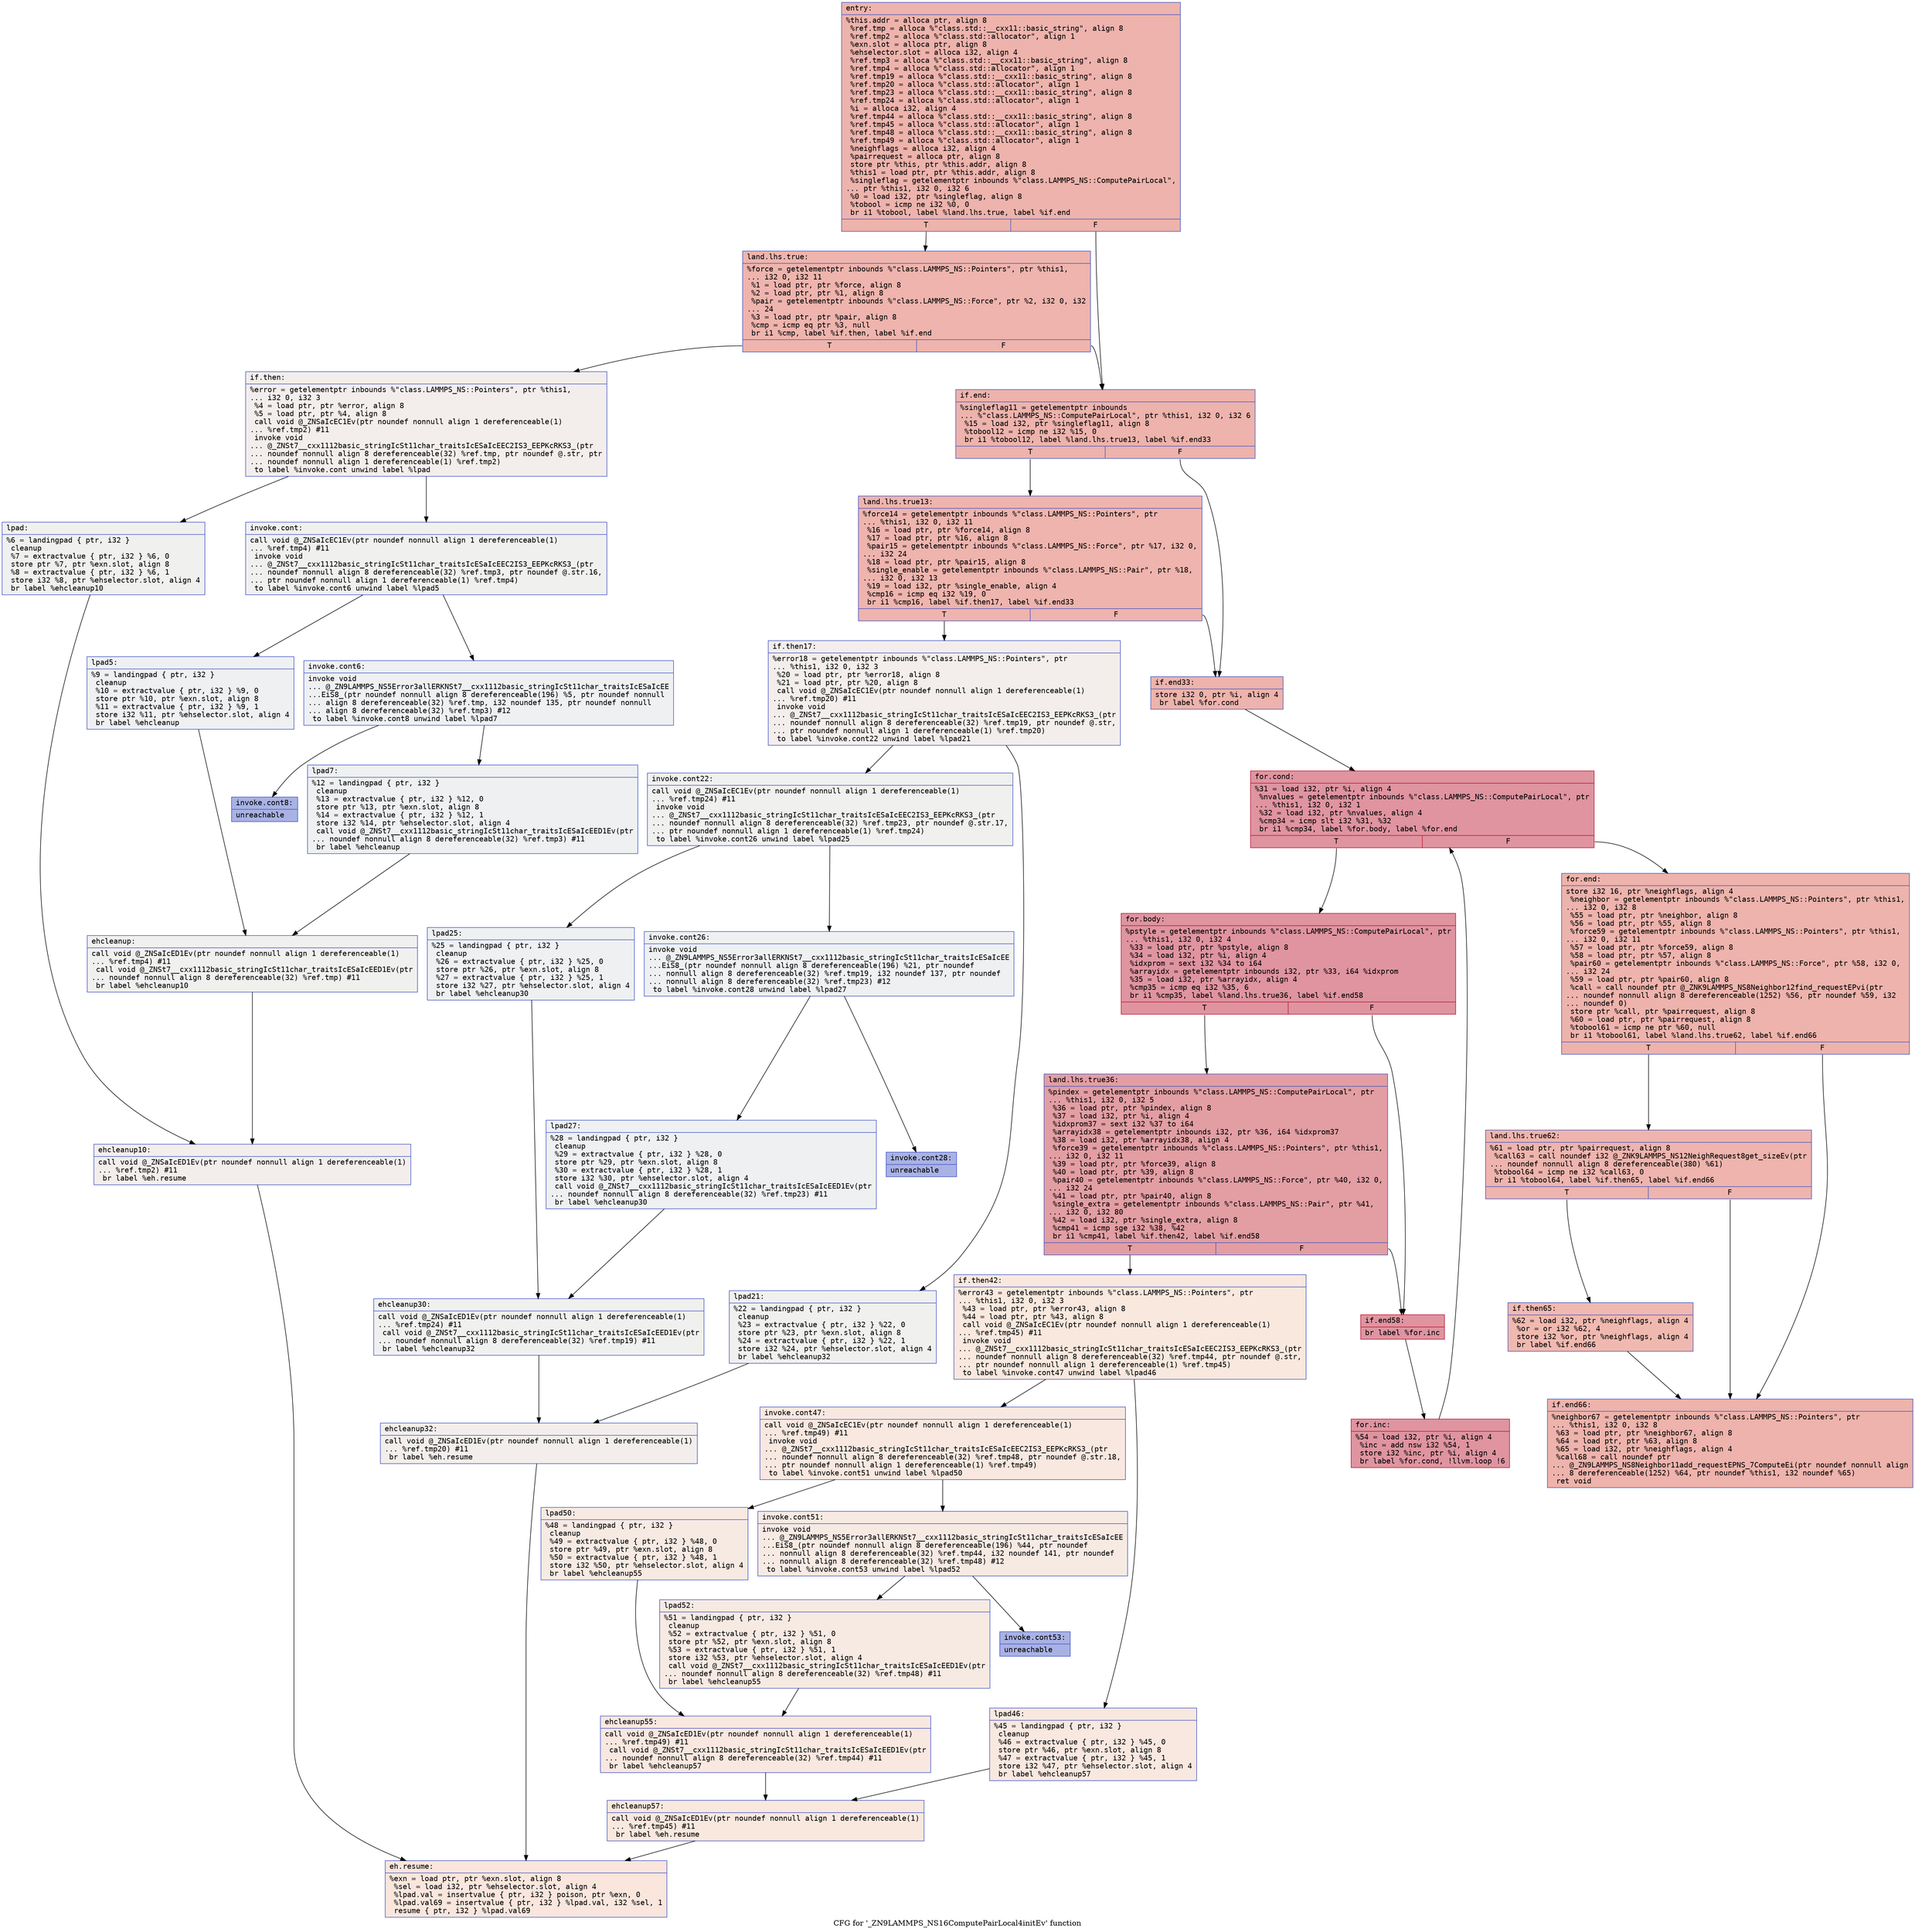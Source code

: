 digraph "CFG for '_ZN9LAMMPS_NS16ComputePairLocal4initEv' function" {
	label="CFG for '_ZN9LAMMPS_NS16ComputePairLocal4initEv' function";

	Node0x55f90783c960 [shape=record,color="#3d50c3ff", style=filled, fillcolor="#d6524470" fontname="Courier",label="{entry:\l|  %this.addr = alloca ptr, align 8\l  %ref.tmp = alloca %\"class.std::__cxx11::basic_string\", align 8\l  %ref.tmp2 = alloca %\"class.std::allocator\", align 1\l  %exn.slot = alloca ptr, align 8\l  %ehselector.slot = alloca i32, align 4\l  %ref.tmp3 = alloca %\"class.std::__cxx11::basic_string\", align 8\l  %ref.tmp4 = alloca %\"class.std::allocator\", align 1\l  %ref.tmp19 = alloca %\"class.std::__cxx11::basic_string\", align 8\l  %ref.tmp20 = alloca %\"class.std::allocator\", align 1\l  %ref.tmp23 = alloca %\"class.std::__cxx11::basic_string\", align 8\l  %ref.tmp24 = alloca %\"class.std::allocator\", align 1\l  %i = alloca i32, align 4\l  %ref.tmp44 = alloca %\"class.std::__cxx11::basic_string\", align 8\l  %ref.tmp45 = alloca %\"class.std::allocator\", align 1\l  %ref.tmp48 = alloca %\"class.std::__cxx11::basic_string\", align 8\l  %ref.tmp49 = alloca %\"class.std::allocator\", align 1\l  %neighflags = alloca i32, align 4\l  %pairrequest = alloca ptr, align 8\l  store ptr %this, ptr %this.addr, align 8\l  %this1 = load ptr, ptr %this.addr, align 8\l  %singleflag = getelementptr inbounds %\"class.LAMMPS_NS::ComputePairLocal\",\l... ptr %this1, i32 0, i32 6\l  %0 = load i32, ptr %singleflag, align 8\l  %tobool = icmp ne i32 %0, 0\l  br i1 %tobool, label %land.lhs.true, label %if.end\l|{<s0>T|<s1>F}}"];
	Node0x55f90783c960:s0 -> Node0x55f90783d970[tooltip="entry -> land.lhs.true\nProbability 62.50%" ];
	Node0x55f90783c960:s1 -> Node0x55f90783d9f0[tooltip="entry -> if.end\nProbability 37.50%" ];
	Node0x55f90783d970 [shape=record,color="#3d50c3ff", style=filled, fillcolor="#d8564670" fontname="Courier",label="{land.lhs.true:\l|  %force = getelementptr inbounds %\"class.LAMMPS_NS::Pointers\", ptr %this1,\l... i32 0, i32 11\l  %1 = load ptr, ptr %force, align 8\l  %2 = load ptr, ptr %1, align 8\l  %pair = getelementptr inbounds %\"class.LAMMPS_NS::Force\", ptr %2, i32 0, i32\l... 24\l  %3 = load ptr, ptr %pair, align 8\l  %cmp = icmp eq ptr %3, null\l  br i1 %cmp, label %if.then, label %if.end\l|{<s0>T|<s1>F}}"];
	Node0x55f90783d970:s0 -> Node0x55f90783e0b0[tooltip="land.lhs.true -> if.then\nProbability 0.00%" ];
	Node0x55f90783d970:s1 -> Node0x55f90783d9f0[tooltip="land.lhs.true -> if.end\nProbability 100.00%" ];
	Node0x55f90783e0b0 [shape=record,color="#3d50c3ff", style=filled, fillcolor="#e3d9d370" fontname="Courier",label="{if.then:\l|  %error = getelementptr inbounds %\"class.LAMMPS_NS::Pointers\", ptr %this1,\l... i32 0, i32 3\l  %4 = load ptr, ptr %error, align 8\l  %5 = load ptr, ptr %4, align 8\l  call void @_ZNSaIcEC1Ev(ptr noundef nonnull align 1 dereferenceable(1)\l... %ref.tmp2) #11\l  invoke void\l... @_ZNSt7__cxx1112basic_stringIcSt11char_traitsIcESaIcEEC2IS3_EEPKcRKS3_(ptr\l... noundef nonnull align 8 dereferenceable(32) %ref.tmp, ptr noundef @.str, ptr\l... noundef nonnull align 1 dereferenceable(1) %ref.tmp2)\l          to label %invoke.cont unwind label %lpad\l}"];
	Node0x55f90783e0b0 -> Node0x55f90783e530[tooltip="if.then -> invoke.cont\nProbability 50.00%" ];
	Node0x55f90783e0b0 -> Node0x55f90783e5b0[tooltip="if.then -> lpad\nProbability 50.00%" ];
	Node0x55f90783e530 [shape=record,color="#3d50c3ff", style=filled, fillcolor="#dedcdb70" fontname="Courier",label="{invoke.cont:\l|  call void @_ZNSaIcEC1Ev(ptr noundef nonnull align 1 dereferenceable(1)\l... %ref.tmp4) #11\l  invoke void\l... @_ZNSt7__cxx1112basic_stringIcSt11char_traitsIcESaIcEEC2IS3_EEPKcRKS3_(ptr\l... noundef nonnull align 8 dereferenceable(32) %ref.tmp3, ptr noundef @.str.16,\l... ptr noundef nonnull align 1 dereferenceable(1) %ref.tmp4)\l          to label %invoke.cont6 unwind label %lpad5\l}"];
	Node0x55f90783e530 -> Node0x55f90783e8d0[tooltip="invoke.cont -> invoke.cont6\nProbability 50.00%" ];
	Node0x55f90783e530 -> Node0x55f90783e920[tooltip="invoke.cont -> lpad5\nProbability 50.00%" ];
	Node0x55f90783e8d0 [shape=record,color="#3d50c3ff", style=filled, fillcolor="#d9dce170" fontname="Courier",label="{invoke.cont6:\l|  invoke void\l... @_ZN9LAMMPS_NS5Error3allERKNSt7__cxx1112basic_stringIcSt11char_traitsIcESaIcEE\l...EiS8_(ptr noundef nonnull align 8 dereferenceable(196) %5, ptr noundef nonnull\l... align 8 dereferenceable(32) %ref.tmp, i32 noundef 135, ptr noundef nonnull\l... align 8 dereferenceable(32) %ref.tmp3) #12\l          to label %invoke.cont8 unwind label %lpad7\l}"];
	Node0x55f90783e8d0 -> Node0x55f90783e880[tooltip="invoke.cont6 -> invoke.cont8\nProbability 0.00%" ];
	Node0x55f90783e8d0 -> Node0x55f90783eb80[tooltip="invoke.cont6 -> lpad7\nProbability 100.00%" ];
	Node0x55f90783e880 [shape=record,color="#3d50c3ff", style=filled, fillcolor="#3d50c370" fontname="Courier",label="{invoke.cont8:\l|  unreachable\l}"];
	Node0x55f90783e5b0 [shape=record,color="#3d50c3ff", style=filled, fillcolor="#dedcdb70" fontname="Courier",label="{lpad:\l|  %6 = landingpad \{ ptr, i32 \}\l          cleanup\l  %7 = extractvalue \{ ptr, i32 \} %6, 0\l  store ptr %7, ptr %exn.slot, align 8\l  %8 = extractvalue \{ ptr, i32 \} %6, 1\l  store i32 %8, ptr %ehselector.slot, align 4\l  br label %ehcleanup10\l}"];
	Node0x55f90783e5b0 -> Node0x55f90783f140[tooltip="lpad -> ehcleanup10\nProbability 100.00%" ];
	Node0x55f90783e920 [shape=record,color="#3d50c3ff", style=filled, fillcolor="#d9dce170" fontname="Courier",label="{lpad5:\l|  %9 = landingpad \{ ptr, i32 \}\l          cleanup\l  %10 = extractvalue \{ ptr, i32 \} %9, 0\l  store ptr %10, ptr %exn.slot, align 8\l  %11 = extractvalue \{ ptr, i32 \} %9, 1\l  store i32 %11, ptr %ehselector.slot, align 4\l  br label %ehcleanup\l}"];
	Node0x55f90783e920 -> Node0x55f90783f490[tooltip="lpad5 -> ehcleanup\nProbability 100.00%" ];
	Node0x55f90783eb80 [shape=record,color="#3d50c3ff", style=filled, fillcolor="#d9dce170" fontname="Courier",label="{lpad7:\l|  %12 = landingpad \{ ptr, i32 \}\l          cleanup\l  %13 = extractvalue \{ ptr, i32 \} %12, 0\l  store ptr %13, ptr %exn.slot, align 8\l  %14 = extractvalue \{ ptr, i32 \} %12, 1\l  store i32 %14, ptr %ehselector.slot, align 4\l  call void @_ZNSt7__cxx1112basic_stringIcSt11char_traitsIcESaIcEED1Ev(ptr\l... noundef nonnull align 8 dereferenceable(32) %ref.tmp3) #11\l  br label %ehcleanup\l}"];
	Node0x55f90783eb80 -> Node0x55f90783f490[tooltip="lpad7 -> ehcleanup\nProbability 100.00%" ];
	Node0x55f90783f490 [shape=record,color="#3d50c3ff", style=filled, fillcolor="#dedcdb70" fontname="Courier",label="{ehcleanup:\l|  call void @_ZNSaIcED1Ev(ptr noundef nonnull align 1 dereferenceable(1)\l... %ref.tmp4) #11\l  call void @_ZNSt7__cxx1112basic_stringIcSt11char_traitsIcESaIcEED1Ev(ptr\l... noundef nonnull align 8 dereferenceable(32) %ref.tmp) #11\l  br label %ehcleanup10\l}"];
	Node0x55f90783f490 -> Node0x55f90783f140[tooltip="ehcleanup -> ehcleanup10\nProbability 100.00%" ];
	Node0x55f90783f140 [shape=record,color="#3d50c3ff", style=filled, fillcolor="#e3d9d370" fontname="Courier",label="{ehcleanup10:\l|  call void @_ZNSaIcED1Ev(ptr noundef nonnull align 1 dereferenceable(1)\l... %ref.tmp2) #11\l  br label %eh.resume\l}"];
	Node0x55f90783f140 -> Node0x55f90783fd40[tooltip="ehcleanup10 -> eh.resume\nProbability 100.00%" ];
	Node0x55f90783d9f0 [shape=record,color="#3d50c3ff", style=filled, fillcolor="#d6524470" fontname="Courier",label="{if.end:\l|  %singleflag11 = getelementptr inbounds\l... %\"class.LAMMPS_NS::ComputePairLocal\", ptr %this1, i32 0, i32 6\l  %15 = load i32, ptr %singleflag11, align 8\l  %tobool12 = icmp ne i32 %15, 0\l  br i1 %tobool12, label %land.lhs.true13, label %if.end33\l|{<s0>T|<s1>F}}"];
	Node0x55f90783d9f0:s0 -> Node0x55f907840030[tooltip="if.end -> land.lhs.true13\nProbability 62.50%" ];
	Node0x55f90783d9f0:s1 -> Node0x55f9078400b0[tooltip="if.end -> if.end33\nProbability 37.50%" ];
	Node0x55f907840030 [shape=record,color="#3d50c3ff", style=filled, fillcolor="#d8564670" fontname="Courier",label="{land.lhs.true13:\l|  %force14 = getelementptr inbounds %\"class.LAMMPS_NS::Pointers\", ptr\l... %this1, i32 0, i32 11\l  %16 = load ptr, ptr %force14, align 8\l  %17 = load ptr, ptr %16, align 8\l  %pair15 = getelementptr inbounds %\"class.LAMMPS_NS::Force\", ptr %17, i32 0,\l... i32 24\l  %18 = load ptr, ptr %pair15, align 8\l  %single_enable = getelementptr inbounds %\"class.LAMMPS_NS::Pair\", ptr %18,\l... i32 0, i32 13\l  %19 = load i32, ptr %single_enable, align 4\l  %cmp16 = icmp eq i32 %19, 0\l  br i1 %cmp16, label %if.then17, label %if.end33\l|{<s0>T|<s1>F}}"];
	Node0x55f907840030:s0 -> Node0x55f907840750[tooltip="land.lhs.true13 -> if.then17\nProbability 0.00%" ];
	Node0x55f907840030:s1 -> Node0x55f9078400b0[tooltip="land.lhs.true13 -> if.end33\nProbability 100.00%" ];
	Node0x55f907840750 [shape=record,color="#3d50c3ff", style=filled, fillcolor="#e3d9d370" fontname="Courier",label="{if.then17:\l|  %error18 = getelementptr inbounds %\"class.LAMMPS_NS::Pointers\", ptr\l... %this1, i32 0, i32 3\l  %20 = load ptr, ptr %error18, align 8\l  %21 = load ptr, ptr %20, align 8\l  call void @_ZNSaIcEC1Ev(ptr noundef nonnull align 1 dereferenceable(1)\l... %ref.tmp20) #11\l  invoke void\l... @_ZNSt7__cxx1112basic_stringIcSt11char_traitsIcESaIcEEC2IS3_EEPKcRKS3_(ptr\l... noundef nonnull align 8 dereferenceable(32) %ref.tmp19, ptr noundef @.str,\l... ptr noundef nonnull align 1 dereferenceable(1) %ref.tmp20)\l          to label %invoke.cont22 unwind label %lpad21\l}"];
	Node0x55f907840750 -> Node0x55f907841200[tooltip="if.then17 -> invoke.cont22\nProbability 50.00%" ];
	Node0x55f907840750 -> Node0x55f907841280[tooltip="if.then17 -> lpad21\nProbability 50.00%" ];
	Node0x55f907841200 [shape=record,color="#3d50c3ff", style=filled, fillcolor="#dedcdb70" fontname="Courier",label="{invoke.cont22:\l|  call void @_ZNSaIcEC1Ev(ptr noundef nonnull align 1 dereferenceable(1)\l... %ref.tmp24) #11\l  invoke void\l... @_ZNSt7__cxx1112basic_stringIcSt11char_traitsIcESaIcEEC2IS3_EEPKcRKS3_(ptr\l... noundef nonnull align 8 dereferenceable(32) %ref.tmp23, ptr noundef @.str.17,\l... ptr noundef nonnull align 1 dereferenceable(1) %ref.tmp24)\l          to label %invoke.cont26 unwind label %lpad25\l}"];
	Node0x55f907841200 -> Node0x55f9078415a0[tooltip="invoke.cont22 -> invoke.cont26\nProbability 50.00%" ];
	Node0x55f907841200 -> Node0x55f9078415f0[tooltip="invoke.cont22 -> lpad25\nProbability 50.00%" ];
	Node0x55f9078415a0 [shape=record,color="#3d50c3ff", style=filled, fillcolor="#d9dce170" fontname="Courier",label="{invoke.cont26:\l|  invoke void\l... @_ZN9LAMMPS_NS5Error3allERKNSt7__cxx1112basic_stringIcSt11char_traitsIcESaIcEE\l...EiS8_(ptr noundef nonnull align 8 dereferenceable(196) %21, ptr noundef\l... nonnull align 8 dereferenceable(32) %ref.tmp19, i32 noundef 137, ptr noundef\l... nonnull align 8 dereferenceable(32) %ref.tmp23) #12\l          to label %invoke.cont28 unwind label %lpad27\l}"];
	Node0x55f9078415a0 -> Node0x55f907841550[tooltip="invoke.cont26 -> invoke.cont28\nProbability 0.00%" ];
	Node0x55f9078415a0 -> Node0x55f907841910[tooltip="invoke.cont26 -> lpad27\nProbability 100.00%" ];
	Node0x55f907841550 [shape=record,color="#3d50c3ff", style=filled, fillcolor="#3d50c370" fontname="Courier",label="{invoke.cont28:\l|  unreachable\l}"];
	Node0x55f907841280 [shape=record,color="#3d50c3ff", style=filled, fillcolor="#dedcdb70" fontname="Courier",label="{lpad21:\l|  %22 = landingpad \{ ptr, i32 \}\l          cleanup\l  %23 = extractvalue \{ ptr, i32 \} %22, 0\l  store ptr %23, ptr %exn.slot, align 8\l  %24 = extractvalue \{ ptr, i32 \} %22, 1\l  store i32 %24, ptr %ehselector.slot, align 4\l  br label %ehcleanup32\l}"];
	Node0x55f907841280 -> Node0x55f907841ed0[tooltip="lpad21 -> ehcleanup32\nProbability 100.00%" ];
	Node0x55f9078415f0 [shape=record,color="#3d50c3ff", style=filled, fillcolor="#d9dce170" fontname="Courier",label="{lpad25:\l|  %25 = landingpad \{ ptr, i32 \}\l          cleanup\l  %26 = extractvalue \{ ptr, i32 \} %25, 0\l  store ptr %26, ptr %exn.slot, align 8\l  %27 = extractvalue \{ ptr, i32 \} %25, 1\l  store i32 %27, ptr %ehselector.slot, align 4\l  br label %ehcleanup30\l}"];
	Node0x55f9078415f0 -> Node0x55f907842220[tooltip="lpad25 -> ehcleanup30\nProbability 100.00%" ];
	Node0x55f907841910 [shape=record,color="#3d50c3ff", style=filled, fillcolor="#d9dce170" fontname="Courier",label="{lpad27:\l|  %28 = landingpad \{ ptr, i32 \}\l          cleanup\l  %29 = extractvalue \{ ptr, i32 \} %28, 0\l  store ptr %29, ptr %exn.slot, align 8\l  %30 = extractvalue \{ ptr, i32 \} %28, 1\l  store i32 %30, ptr %ehselector.slot, align 4\l  call void @_ZNSt7__cxx1112basic_stringIcSt11char_traitsIcESaIcEED1Ev(ptr\l... noundef nonnull align 8 dereferenceable(32) %ref.tmp23) #11\l  br label %ehcleanup30\l}"];
	Node0x55f907841910 -> Node0x55f907842220[tooltip="lpad27 -> ehcleanup30\nProbability 100.00%" ];
	Node0x55f907842220 [shape=record,color="#3d50c3ff", style=filled, fillcolor="#dedcdb70" fontname="Courier",label="{ehcleanup30:\l|  call void @_ZNSaIcED1Ev(ptr noundef nonnull align 1 dereferenceable(1)\l... %ref.tmp24) #11\l  call void @_ZNSt7__cxx1112basic_stringIcSt11char_traitsIcESaIcEED1Ev(ptr\l... noundef nonnull align 8 dereferenceable(32) %ref.tmp19) #11\l  br label %ehcleanup32\l}"];
	Node0x55f907842220 -> Node0x55f907841ed0[tooltip="ehcleanup30 -> ehcleanup32\nProbability 100.00%" ];
	Node0x55f907841ed0 [shape=record,color="#3d50c3ff", style=filled, fillcolor="#e3d9d370" fontname="Courier",label="{ehcleanup32:\l|  call void @_ZNSaIcED1Ev(ptr noundef nonnull align 1 dereferenceable(1)\l... %ref.tmp20) #11\l  br label %eh.resume\l}"];
	Node0x55f907841ed0 -> Node0x55f90783fd40[tooltip="ehcleanup32 -> eh.resume\nProbability 100.00%" ];
	Node0x55f9078400b0 [shape=record,color="#3d50c3ff", style=filled, fillcolor="#d6524470" fontname="Courier",label="{if.end33:\l|  store i32 0, ptr %i, align 4\l  br label %for.cond\l}"];
	Node0x55f9078400b0 -> Node0x55f907842be0[tooltip="if.end33 -> for.cond\nProbability 100.00%" ];
	Node0x55f907842be0 [shape=record,color="#b70d28ff", style=filled, fillcolor="#b70d2870" fontname="Courier",label="{for.cond:\l|  %31 = load i32, ptr %i, align 4\l  %nvalues = getelementptr inbounds %\"class.LAMMPS_NS::ComputePairLocal\", ptr\l... %this1, i32 0, i32 1\l  %32 = load i32, ptr %nvalues, align 4\l  %cmp34 = icmp slt i32 %31, %32\l  br i1 %cmp34, label %for.body, label %for.end\l|{<s0>T|<s1>F}}"];
	Node0x55f907842be0:s0 -> Node0x55f907842f10[tooltip="for.cond -> for.body\nProbability 96.88%" ];
	Node0x55f907842be0:s1 -> Node0x55f907842f90[tooltip="for.cond -> for.end\nProbability 3.12%" ];
	Node0x55f907842f10 [shape=record,color="#b70d28ff", style=filled, fillcolor="#b70d2870" fontname="Courier",label="{for.body:\l|  %pstyle = getelementptr inbounds %\"class.LAMMPS_NS::ComputePairLocal\", ptr\l... %this1, i32 0, i32 4\l  %33 = load ptr, ptr %pstyle, align 8\l  %34 = load i32, ptr %i, align 4\l  %idxprom = sext i32 %34 to i64\l  %arrayidx = getelementptr inbounds i32, ptr %33, i64 %idxprom\l  %35 = load i32, ptr %arrayidx, align 4\l  %cmp35 = icmp eq i32 %35, 6\l  br i1 %cmp35, label %land.lhs.true36, label %if.end58\l|{<s0>T|<s1>F}}"];
	Node0x55f907842f10:s0 -> Node0x55f907843520[tooltip="for.body -> land.lhs.true36\nProbability 50.00%" ];
	Node0x55f907842f10:s1 -> Node0x55f9078435a0[tooltip="for.body -> if.end58\nProbability 50.00%" ];
	Node0x55f907843520 [shape=record,color="#3d50c3ff", style=filled, fillcolor="#be242e70" fontname="Courier",label="{land.lhs.true36:\l|  %pindex = getelementptr inbounds %\"class.LAMMPS_NS::ComputePairLocal\", ptr\l... %this1, i32 0, i32 5\l  %36 = load ptr, ptr %pindex, align 8\l  %37 = load i32, ptr %i, align 4\l  %idxprom37 = sext i32 %37 to i64\l  %arrayidx38 = getelementptr inbounds i32, ptr %36, i64 %idxprom37\l  %38 = load i32, ptr %arrayidx38, align 4\l  %force39 = getelementptr inbounds %\"class.LAMMPS_NS::Pointers\", ptr %this1,\l... i32 0, i32 11\l  %39 = load ptr, ptr %force39, align 8\l  %40 = load ptr, ptr %39, align 8\l  %pair40 = getelementptr inbounds %\"class.LAMMPS_NS::Force\", ptr %40, i32 0,\l... i32 24\l  %41 = load ptr, ptr %pair40, align 8\l  %single_extra = getelementptr inbounds %\"class.LAMMPS_NS::Pair\", ptr %41,\l... i32 0, i32 80\l  %42 = load i32, ptr %single_extra, align 8\l  %cmp41 = icmp sge i32 %38, %42\l  br i1 %cmp41, label %if.then42, label %if.end58\l|{<s0>T|<s1>F}}"];
	Node0x55f907843520:s0 -> Node0x55f907844030[tooltip="land.lhs.true36 -> if.then42\nProbability 0.00%" ];
	Node0x55f907843520:s1 -> Node0x55f9078435a0[tooltip="land.lhs.true36 -> if.end58\nProbability 100.00%" ];
	Node0x55f907844030 [shape=record,color="#3d50c3ff", style=filled, fillcolor="#f2cab570" fontname="Courier",label="{if.then42:\l|  %error43 = getelementptr inbounds %\"class.LAMMPS_NS::Pointers\", ptr\l... %this1, i32 0, i32 3\l  %43 = load ptr, ptr %error43, align 8\l  %44 = load ptr, ptr %43, align 8\l  call void @_ZNSaIcEC1Ev(ptr noundef nonnull align 1 dereferenceable(1)\l... %ref.tmp45) #11\l  invoke void\l... @_ZNSt7__cxx1112basic_stringIcSt11char_traitsIcESaIcEEC2IS3_EEPKcRKS3_(ptr\l... noundef nonnull align 8 dereferenceable(32) %ref.tmp44, ptr noundef @.str,\l... ptr noundef nonnull align 1 dereferenceable(1) %ref.tmp45)\l          to label %invoke.cont47 unwind label %lpad46\l}"];
	Node0x55f907844030 -> Node0x55f9078444c0[tooltip="if.then42 -> invoke.cont47\nProbability 50.00%" ];
	Node0x55f907844030 -> Node0x55f907844540[tooltip="if.then42 -> lpad46\nProbability 50.00%" ];
	Node0x55f9078444c0 [shape=record,color="#3d50c3ff", style=filled, fillcolor="#f1ccb870" fontname="Courier",label="{invoke.cont47:\l|  call void @_ZNSaIcEC1Ev(ptr noundef nonnull align 1 dereferenceable(1)\l... %ref.tmp49) #11\l  invoke void\l... @_ZNSt7__cxx1112basic_stringIcSt11char_traitsIcESaIcEEC2IS3_EEPKcRKS3_(ptr\l... noundef nonnull align 8 dereferenceable(32) %ref.tmp48, ptr noundef @.str.18,\l... ptr noundef nonnull align 1 dereferenceable(1) %ref.tmp49)\l          to label %invoke.cont51 unwind label %lpad50\l}"];
	Node0x55f9078444c0 -> Node0x55f907844860[tooltip="invoke.cont47 -> invoke.cont51\nProbability 50.00%" ];
	Node0x55f9078444c0 -> Node0x55f9078448b0[tooltip="invoke.cont47 -> lpad50\nProbability 50.00%" ];
	Node0x55f907844860 [shape=record,color="#3d50c3ff", style=filled, fillcolor="#eed0c070" fontname="Courier",label="{invoke.cont51:\l|  invoke void\l... @_ZN9LAMMPS_NS5Error3allERKNSt7__cxx1112basic_stringIcSt11char_traitsIcESaIcEE\l...EiS8_(ptr noundef nonnull align 8 dereferenceable(196) %44, ptr noundef\l... nonnull align 8 dereferenceable(32) %ref.tmp44, i32 noundef 141, ptr noundef\l... nonnull align 8 dereferenceable(32) %ref.tmp48) #12\l          to label %invoke.cont53 unwind label %lpad52\l}"];
	Node0x55f907844860 -> Node0x55f907844810[tooltip="invoke.cont51 -> invoke.cont53\nProbability 0.00%" ];
	Node0x55f907844860 -> Node0x55f907844bd0[tooltip="invoke.cont51 -> lpad52\nProbability 100.00%" ];
	Node0x55f907844810 [shape=record,color="#3d50c3ff", style=filled, fillcolor="#3d50c370" fontname="Courier",label="{invoke.cont53:\l|  unreachable\l}"];
	Node0x55f907844540 [shape=record,color="#3d50c3ff", style=filled, fillcolor="#f1ccb870" fontname="Courier",label="{lpad46:\l|  %45 = landingpad \{ ptr, i32 \}\l          cleanup\l  %46 = extractvalue \{ ptr, i32 \} %45, 0\l  store ptr %46, ptr %exn.slot, align 8\l  %47 = extractvalue \{ ptr, i32 \} %45, 1\l  store i32 %47, ptr %ehselector.slot, align 4\l  br label %ehcleanup57\l}"];
	Node0x55f907844540 -> Node0x55f9078459a0[tooltip="lpad46 -> ehcleanup57\nProbability 100.00%" ];
	Node0x55f9078448b0 [shape=record,color="#3d50c3ff", style=filled, fillcolor="#eed0c070" fontname="Courier",label="{lpad50:\l|  %48 = landingpad \{ ptr, i32 \}\l          cleanup\l  %49 = extractvalue \{ ptr, i32 \} %48, 0\l  store ptr %49, ptr %exn.slot, align 8\l  %50 = extractvalue \{ ptr, i32 \} %48, 1\l  store i32 %50, ptr %ehselector.slot, align 4\l  br label %ehcleanup55\l}"];
	Node0x55f9078448b0 -> Node0x55f907845cf0[tooltip="lpad50 -> ehcleanup55\nProbability 100.00%" ];
	Node0x55f907844bd0 [shape=record,color="#3d50c3ff", style=filled, fillcolor="#eed0c070" fontname="Courier",label="{lpad52:\l|  %51 = landingpad \{ ptr, i32 \}\l          cleanup\l  %52 = extractvalue \{ ptr, i32 \} %51, 0\l  store ptr %52, ptr %exn.slot, align 8\l  %53 = extractvalue \{ ptr, i32 \} %51, 1\l  store i32 %53, ptr %ehselector.slot, align 4\l  call void @_ZNSt7__cxx1112basic_stringIcSt11char_traitsIcESaIcEED1Ev(ptr\l... noundef nonnull align 8 dereferenceable(32) %ref.tmp48) #11\l  br label %ehcleanup55\l}"];
	Node0x55f907844bd0 -> Node0x55f907845cf0[tooltip="lpad52 -> ehcleanup55\nProbability 100.00%" ];
	Node0x55f907845cf0 [shape=record,color="#3d50c3ff", style=filled, fillcolor="#f1ccb870" fontname="Courier",label="{ehcleanup55:\l|  call void @_ZNSaIcED1Ev(ptr noundef nonnull align 1 dereferenceable(1)\l... %ref.tmp49) #11\l  call void @_ZNSt7__cxx1112basic_stringIcSt11char_traitsIcESaIcEED1Ev(ptr\l... noundef nonnull align 8 dereferenceable(32) %ref.tmp44) #11\l  br label %ehcleanup57\l}"];
	Node0x55f907845cf0 -> Node0x55f9078459a0[tooltip="ehcleanup55 -> ehcleanup57\nProbability 100.00%" ];
	Node0x55f9078459a0 [shape=record,color="#3d50c3ff", style=filled, fillcolor="#f2cab570" fontname="Courier",label="{ehcleanup57:\l|  call void @_ZNSaIcED1Ev(ptr noundef nonnull align 1 dereferenceable(1)\l... %ref.tmp45) #11\l  br label %eh.resume\l}"];
	Node0x55f9078459a0 -> Node0x55f90783fd40[tooltip="ehcleanup57 -> eh.resume\nProbability 100.00%" ];
	Node0x55f9078435a0 [shape=record,color="#b70d28ff", style=filled, fillcolor="#b70d2870" fontname="Courier",label="{if.end58:\l|  br label %for.inc\l}"];
	Node0x55f9078435a0 -> Node0x55f907846610[tooltip="if.end58 -> for.inc\nProbability 100.00%" ];
	Node0x55f907846610 [shape=record,color="#b70d28ff", style=filled, fillcolor="#b70d2870" fontname="Courier",label="{for.inc:\l|  %54 = load i32, ptr %i, align 4\l  %inc = add nsw i32 %54, 1\l  store i32 %inc, ptr %i, align 4\l  br label %for.cond, !llvm.loop !6\l}"];
	Node0x55f907846610 -> Node0x55f907842be0[tooltip="for.inc -> for.cond\nProbability 100.00%" ];
	Node0x55f907842f90 [shape=record,color="#3d50c3ff", style=filled, fillcolor="#d6524470" fontname="Courier",label="{for.end:\l|  store i32 16, ptr %neighflags, align 4\l  %neighbor = getelementptr inbounds %\"class.LAMMPS_NS::Pointers\", ptr %this1,\l... i32 0, i32 8\l  %55 = load ptr, ptr %neighbor, align 8\l  %56 = load ptr, ptr %55, align 8\l  %force59 = getelementptr inbounds %\"class.LAMMPS_NS::Pointers\", ptr %this1,\l... i32 0, i32 11\l  %57 = load ptr, ptr %force59, align 8\l  %58 = load ptr, ptr %57, align 8\l  %pair60 = getelementptr inbounds %\"class.LAMMPS_NS::Force\", ptr %58, i32 0,\l... i32 24\l  %59 = load ptr, ptr %pair60, align 8\l  %call = call noundef ptr @_ZNK9LAMMPS_NS8Neighbor12find_requestEPvi(ptr\l... noundef nonnull align 8 dereferenceable(1252) %56, ptr noundef %59, i32\l... noundef 0)\l  store ptr %call, ptr %pairrequest, align 8\l  %60 = load ptr, ptr %pairrequest, align 8\l  %tobool61 = icmp ne ptr %60, null\l  br i1 %tobool61, label %land.lhs.true62, label %if.end66\l|{<s0>T|<s1>F}}"];
	Node0x55f907842f90:s0 -> Node0x55f9078473a0[tooltip="for.end -> land.lhs.true62\nProbability 62.50%" ];
	Node0x55f907842f90:s1 -> Node0x55f907847420[tooltip="for.end -> if.end66\nProbability 37.50%" ];
	Node0x55f9078473a0 [shape=record,color="#3d50c3ff", style=filled, fillcolor="#d8564670" fontname="Courier",label="{land.lhs.true62:\l|  %61 = load ptr, ptr %pairrequest, align 8\l  %call63 = call noundef i32 @_ZNK9LAMMPS_NS12NeighRequest8get_sizeEv(ptr\l... noundef nonnull align 8 dereferenceable(380) %61)\l  %tobool64 = icmp ne i32 %call63, 0\l  br i1 %tobool64, label %if.then65, label %if.end66\l|{<s0>T|<s1>F}}"];
	Node0x55f9078473a0:s0 -> Node0x55f907847830[tooltip="land.lhs.true62 -> if.then65\nProbability 62.50%" ];
	Node0x55f9078473a0:s1 -> Node0x55f907847420[tooltip="land.lhs.true62 -> if.end66\nProbability 37.50%" ];
	Node0x55f907847830 [shape=record,color="#3d50c3ff", style=filled, fillcolor="#de614d70" fontname="Courier",label="{if.then65:\l|  %62 = load i32, ptr %neighflags, align 4\l  %or = or i32 %62, 4\l  store i32 %or, ptr %neighflags, align 4\l  br label %if.end66\l}"];
	Node0x55f907847830 -> Node0x55f907847420[tooltip="if.then65 -> if.end66\nProbability 100.00%" ];
	Node0x55f907847420 [shape=record,color="#3d50c3ff", style=filled, fillcolor="#d6524470" fontname="Courier",label="{if.end66:\l|  %neighbor67 = getelementptr inbounds %\"class.LAMMPS_NS::Pointers\", ptr\l... %this1, i32 0, i32 8\l  %63 = load ptr, ptr %neighbor67, align 8\l  %64 = load ptr, ptr %63, align 8\l  %65 = load i32, ptr %neighflags, align 4\l  %call68 = call noundef ptr\l... @_ZN9LAMMPS_NS8Neighbor11add_requestEPNS_7ComputeEi(ptr noundef nonnull align\l... 8 dereferenceable(1252) %64, ptr noundef %this1, i32 noundef %65)\l  ret void\l}"];
	Node0x55f90783fd40 [shape=record,color="#3d50c3ff", style=filled, fillcolor="#f3c7b170" fontname="Courier",label="{eh.resume:\l|  %exn = load ptr, ptr %exn.slot, align 8\l  %sel = load i32, ptr %ehselector.slot, align 4\l  %lpad.val = insertvalue \{ ptr, i32 \} poison, ptr %exn, 0\l  %lpad.val69 = insertvalue \{ ptr, i32 \} %lpad.val, i32 %sel, 1\l  resume \{ ptr, i32 \} %lpad.val69\l}"];
}
